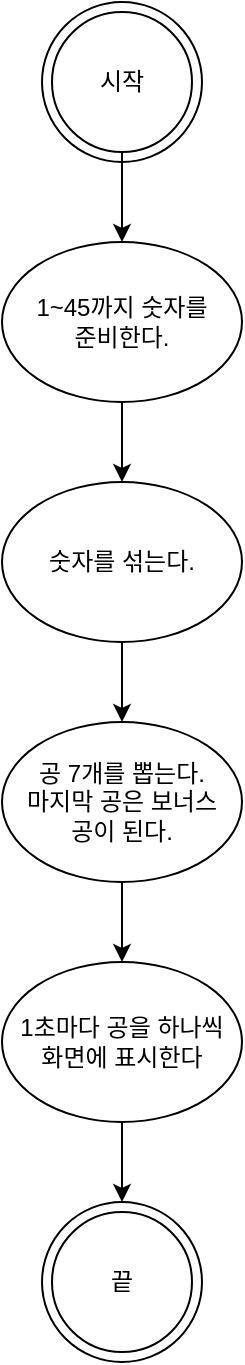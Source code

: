 <mxfile version="16.4.3" type="device"><diagram id="1BWOvvfEmnQHJbekckfZ" name="Page-1"><mxGraphModel dx="1234" dy="721" grid="1" gridSize="10" guides="1" tooltips="1" connect="1" arrows="1" fold="1" page="1" pageScale="1" pageWidth="1169" pageHeight="827" math="0" shadow="0"><root><mxCell id="0"/><mxCell id="1" parent="0"/><mxCell id="egh95vZ3ExvCGguwpSxs-3" value="" style="group" vertex="1" connectable="0" parent="1"><mxGeometry x="340" y="80" width="80" height="80" as="geometry"/></mxCell><mxCell id="egh95vZ3ExvCGguwpSxs-1" value="" style="ellipse;whiteSpace=wrap;html=1;aspect=fixed;fillColor=none;" vertex="1" parent="egh95vZ3ExvCGguwpSxs-3"><mxGeometry width="80" height="80" as="geometry"/></mxCell><mxCell id="egh95vZ3ExvCGguwpSxs-2" value="시작" style="ellipse;whiteSpace=wrap;html=1;aspect=fixed;fillColor=none;" vertex="1" parent="egh95vZ3ExvCGguwpSxs-3"><mxGeometry x="5" y="5" width="70" height="70" as="geometry"/></mxCell><mxCell id="egh95vZ3ExvCGguwpSxs-12" style="edgeStyle=orthogonalEdgeStyle;rounded=0;orthogonalLoop=1;jettySize=auto;html=1;entryX=0.5;entryY=0;entryDx=0;entryDy=0;" edge="1" parent="1" source="egh95vZ3ExvCGguwpSxs-4" target="egh95vZ3ExvCGguwpSxs-5"><mxGeometry relative="1" as="geometry"/></mxCell><mxCell id="egh95vZ3ExvCGguwpSxs-4" value="1~45까지 숫자를&lt;br&gt;준비한다." style="ellipse;whiteSpace=wrap;html=1;fillColor=none;" vertex="1" parent="1"><mxGeometry x="320" y="200" width="120" height="80" as="geometry"/></mxCell><mxCell id="egh95vZ3ExvCGguwpSxs-13" style="edgeStyle=orthogonalEdgeStyle;rounded=0;orthogonalLoop=1;jettySize=auto;html=1;entryX=0.5;entryY=0;entryDx=0;entryDy=0;" edge="1" parent="1" source="egh95vZ3ExvCGguwpSxs-5" target="egh95vZ3ExvCGguwpSxs-6"><mxGeometry relative="1" as="geometry"/></mxCell><mxCell id="egh95vZ3ExvCGguwpSxs-5" value="숫자를 섞는다." style="ellipse;whiteSpace=wrap;html=1;fillColor=none;" vertex="1" parent="1"><mxGeometry x="320" y="320" width="120" height="80" as="geometry"/></mxCell><mxCell id="egh95vZ3ExvCGguwpSxs-14" style="edgeStyle=orthogonalEdgeStyle;rounded=0;orthogonalLoop=1;jettySize=auto;html=1;entryX=0.5;entryY=0;entryDx=0;entryDy=0;" edge="1" parent="1" source="egh95vZ3ExvCGguwpSxs-6" target="egh95vZ3ExvCGguwpSxs-7"><mxGeometry relative="1" as="geometry"/></mxCell><mxCell id="egh95vZ3ExvCGguwpSxs-6" value="공 7개를 뽑는다.&lt;br&gt;마지막 공은 보너스&lt;br&gt;공이 된다." style="ellipse;whiteSpace=wrap;html=1;fillColor=none;" vertex="1" parent="1"><mxGeometry x="320" y="440" width="120" height="80" as="geometry"/></mxCell><mxCell id="egh95vZ3ExvCGguwpSxs-15" style="edgeStyle=orthogonalEdgeStyle;rounded=0;orthogonalLoop=1;jettySize=auto;html=1;entryX=0.5;entryY=0;entryDx=0;entryDy=0;" edge="1" parent="1" source="egh95vZ3ExvCGguwpSxs-7" target="egh95vZ3ExvCGguwpSxs-9"><mxGeometry relative="1" as="geometry"/></mxCell><mxCell id="egh95vZ3ExvCGguwpSxs-7" value="1초마다 공을 하나씩&lt;br&gt;화면에 표시한다" style="ellipse;whiteSpace=wrap;html=1;fillColor=none;" vertex="1" parent="1"><mxGeometry x="320" y="560" width="120" height="80" as="geometry"/></mxCell><mxCell id="egh95vZ3ExvCGguwpSxs-8" value="" style="group" vertex="1" connectable="0" parent="1"><mxGeometry x="340" y="680" width="80" height="80" as="geometry"/></mxCell><mxCell id="egh95vZ3ExvCGguwpSxs-9" value="" style="ellipse;whiteSpace=wrap;html=1;aspect=fixed;fillColor=none;" vertex="1" parent="egh95vZ3ExvCGguwpSxs-8"><mxGeometry width="80" height="80" as="geometry"/></mxCell><mxCell id="egh95vZ3ExvCGguwpSxs-10" value="끝" style="ellipse;whiteSpace=wrap;html=1;aspect=fixed;fillColor=none;" vertex="1" parent="egh95vZ3ExvCGguwpSxs-8"><mxGeometry x="5" y="5" width="70" height="70" as="geometry"/></mxCell><mxCell id="egh95vZ3ExvCGguwpSxs-11" style="edgeStyle=orthogonalEdgeStyle;rounded=0;orthogonalLoop=1;jettySize=auto;html=1;entryX=0.5;entryY=0;entryDx=0;entryDy=0;" edge="1" parent="1" source="egh95vZ3ExvCGguwpSxs-2" target="egh95vZ3ExvCGguwpSxs-4"><mxGeometry relative="1" as="geometry"/></mxCell></root></mxGraphModel></diagram></mxfile>